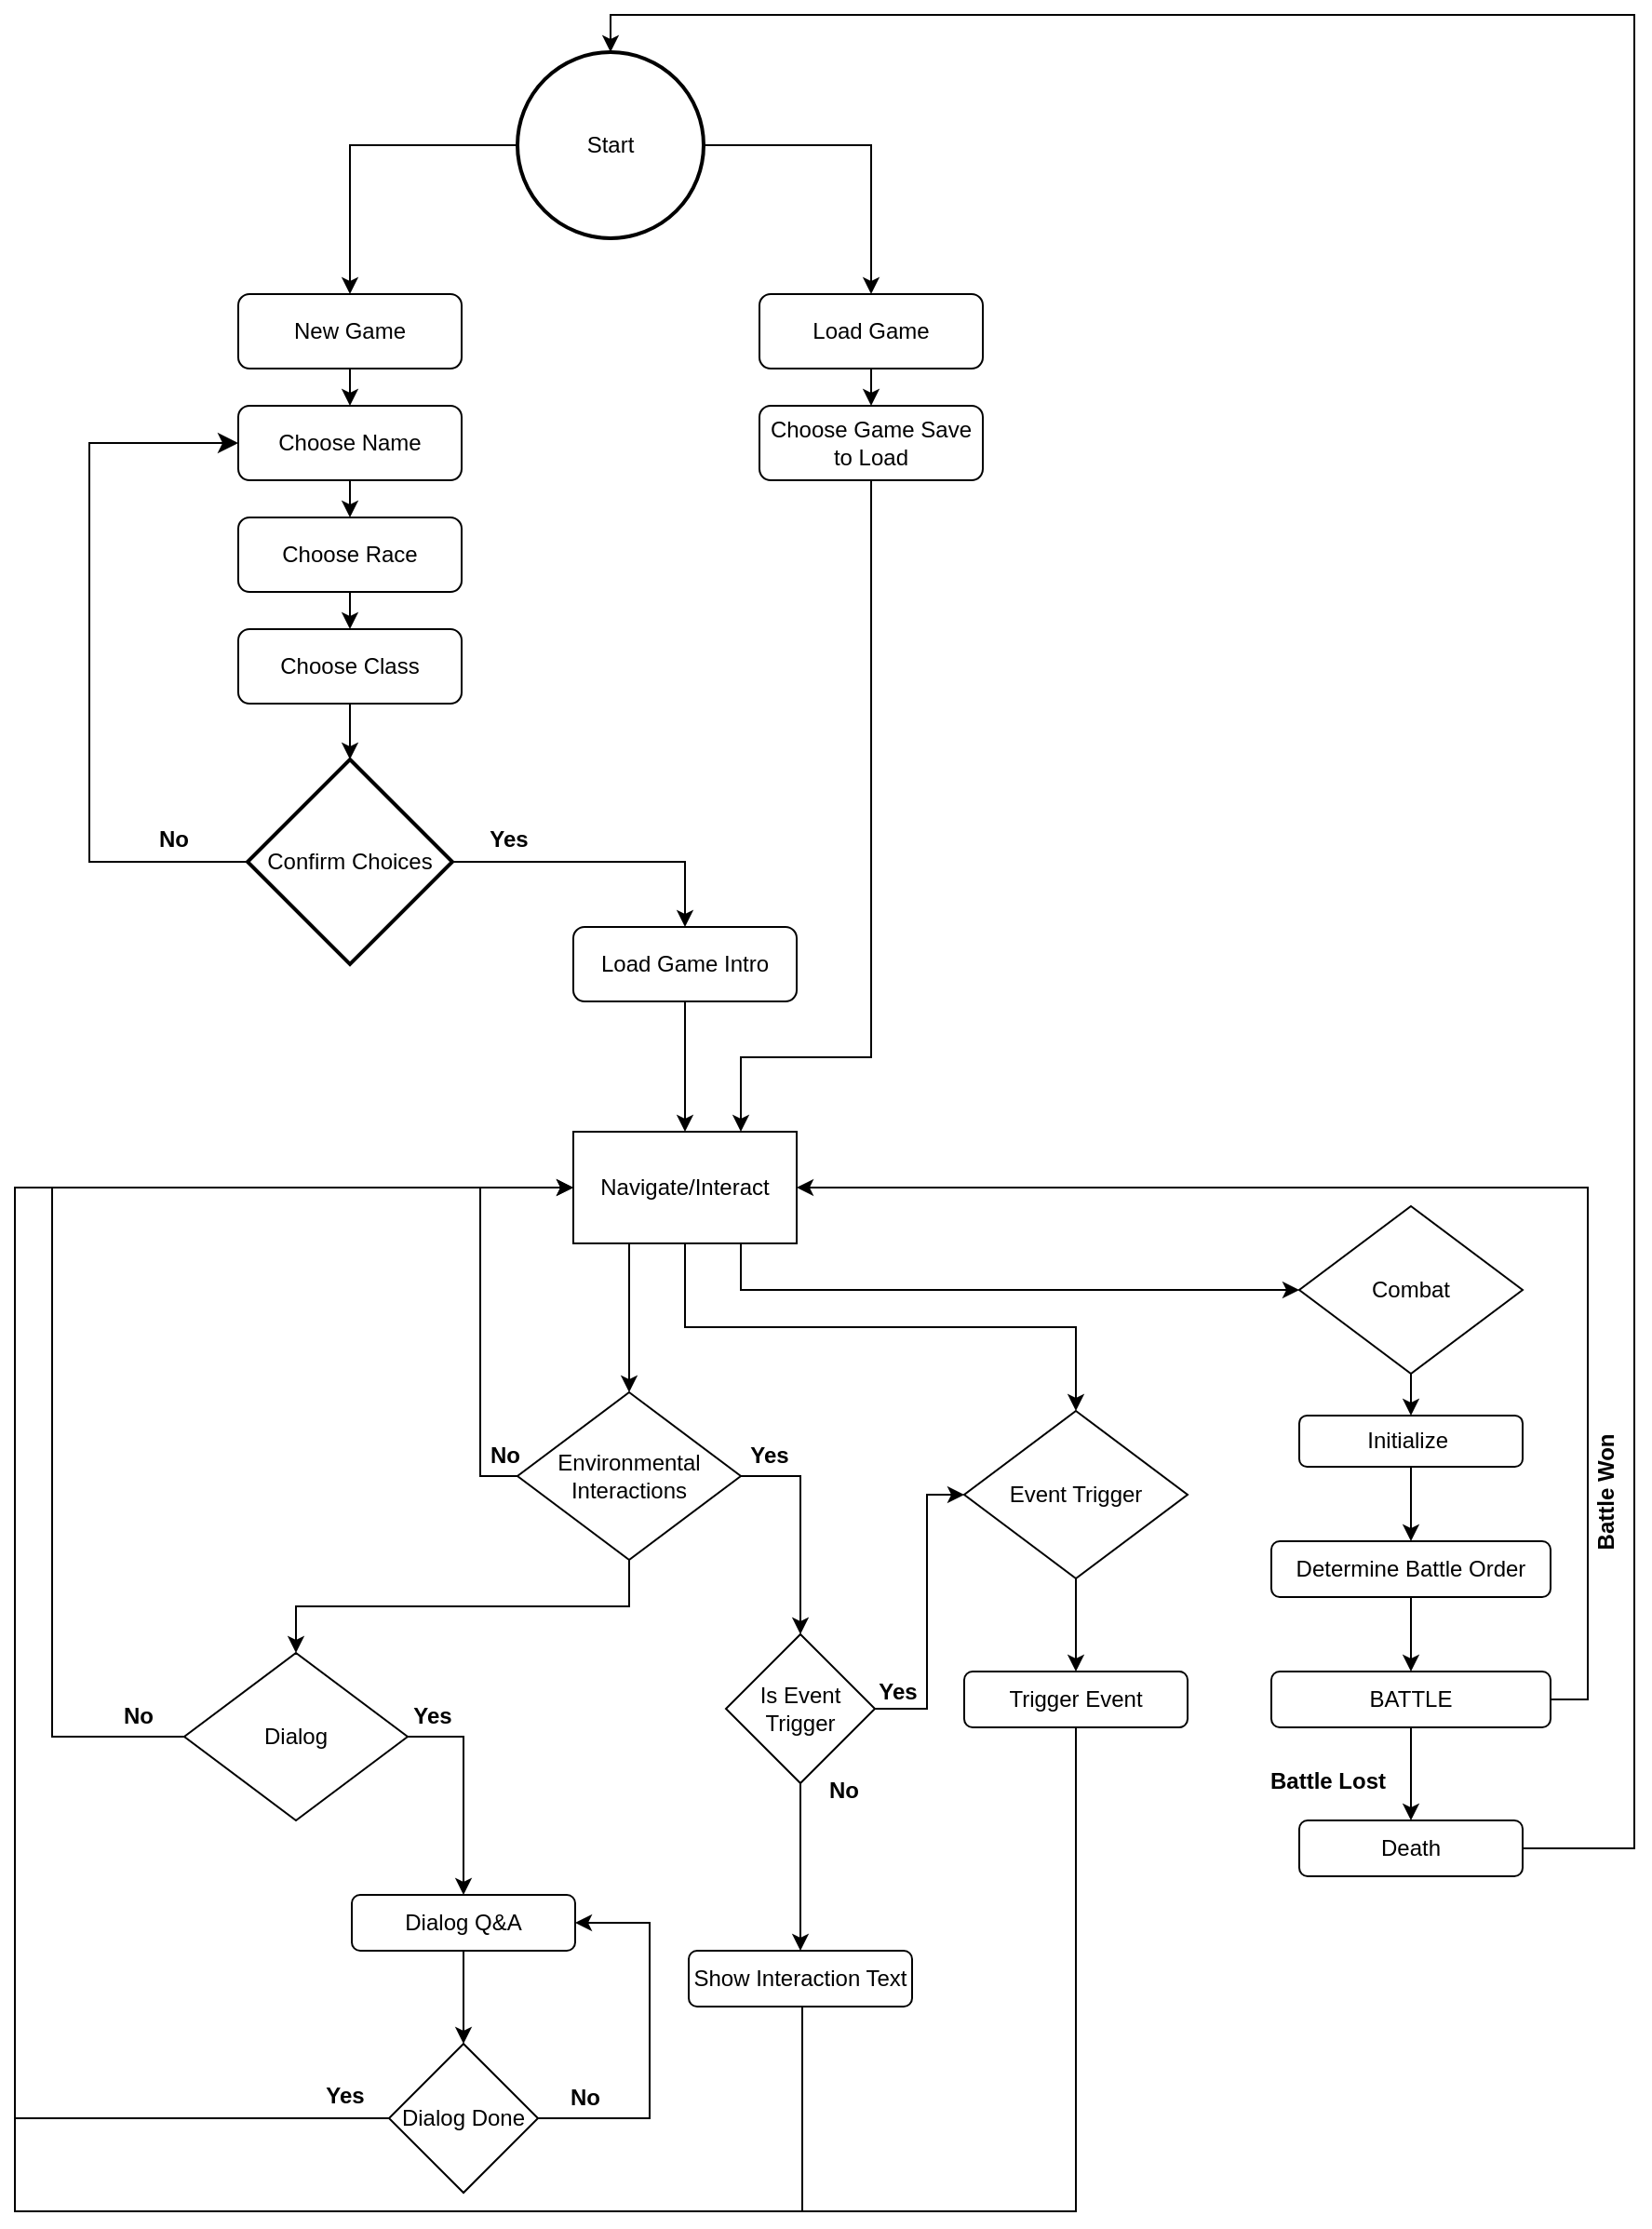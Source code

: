 <mxfile version="22.1.16" type="device">
  <diagram id="C5RBs43oDa-KdzZeNtuy" name="Page-1">
    <mxGraphModel dx="1098" dy="820" grid="1" gridSize="10" guides="1" tooltips="1" connect="1" arrows="1" fold="1" page="1" pageScale="1" pageWidth="1100" pageHeight="1700" math="0" shadow="0">
      <root>
        <mxCell id="WIyWlLk6GJQsqaUBKTNV-0" />
        <mxCell id="WIyWlLk6GJQsqaUBKTNV-1" parent="WIyWlLk6GJQsqaUBKTNV-0" />
        <mxCell id="10XLWMJ3KEsQBB2ezTJx-0" value="New Game" style="rounded=1;whiteSpace=wrap;html=1;" parent="WIyWlLk6GJQsqaUBKTNV-1" vertex="1">
          <mxGeometry x="180" y="160" width="120" height="40" as="geometry" />
        </mxCell>
        <mxCell id="10XLWMJ3KEsQBB2ezTJx-8" value="" style="endArrow=classic;html=1;rounded=0;entryX=0.5;entryY=0;entryDx=0;entryDy=0;exitX=0;exitY=0.5;exitDx=0;exitDy=0;exitPerimeter=0;" parent="WIyWlLk6GJQsqaUBKTNV-1" source="10XLWMJ3KEsQBB2ezTJx-11" target="10XLWMJ3KEsQBB2ezTJx-0" edge="1">
          <mxGeometry width="50" height="50" relative="1" as="geometry">
            <mxPoint x="320" y="80" as="sourcePoint" />
            <mxPoint x="370" y="160" as="targetPoint" />
            <Array as="points">
              <mxPoint x="240" y="80" />
            </Array>
          </mxGeometry>
        </mxCell>
        <mxCell id="10XLWMJ3KEsQBB2ezTJx-9" value="Load Game" style="rounded=1;whiteSpace=wrap;html=1;" parent="WIyWlLk6GJQsqaUBKTNV-1" vertex="1">
          <mxGeometry x="460" y="160" width="120" height="40" as="geometry" />
        </mxCell>
        <mxCell id="10XLWMJ3KEsQBB2ezTJx-10" value="" style="endArrow=classic;html=1;rounded=0;entryX=0.5;entryY=0;entryDx=0;entryDy=0;exitX=1;exitY=0.5;exitDx=0;exitDy=0;exitPerimeter=0;" parent="WIyWlLk6GJQsqaUBKTNV-1" source="10XLWMJ3KEsQBB2ezTJx-11" target="10XLWMJ3KEsQBB2ezTJx-9" edge="1">
          <mxGeometry width="50" height="50" relative="1" as="geometry">
            <mxPoint x="440" y="80" as="sourcePoint" />
            <mxPoint x="580" y="150" as="targetPoint" />
            <Array as="points">
              <mxPoint x="520" y="80" />
            </Array>
          </mxGeometry>
        </mxCell>
        <mxCell id="10XLWMJ3KEsQBB2ezTJx-11" value="Start" style="strokeWidth=2;html=1;shape=mxgraph.flowchart.start_2;whiteSpace=wrap;" parent="WIyWlLk6GJQsqaUBKTNV-1" vertex="1">
          <mxGeometry x="330" y="30" width="100" height="100" as="geometry" />
        </mxCell>
        <mxCell id="10XLWMJ3KEsQBB2ezTJx-12" value="Choose Name" style="rounded=1;whiteSpace=wrap;html=1;" parent="WIyWlLk6GJQsqaUBKTNV-1" vertex="1">
          <mxGeometry x="180" y="220" width="120" height="40" as="geometry" />
        </mxCell>
        <mxCell id="10XLWMJ3KEsQBB2ezTJx-13" value="Choose Race" style="rounded=1;whiteSpace=wrap;html=1;" parent="WIyWlLk6GJQsqaUBKTNV-1" vertex="1">
          <mxGeometry x="180" y="280" width="120" height="40" as="geometry" />
        </mxCell>
        <mxCell id="10XLWMJ3KEsQBB2ezTJx-14" value="Choose Class" style="rounded=1;whiteSpace=wrap;html=1;" parent="WIyWlLk6GJQsqaUBKTNV-1" vertex="1">
          <mxGeometry x="180" y="340" width="120" height="40" as="geometry" />
        </mxCell>
        <mxCell id="10XLWMJ3KEsQBB2ezTJx-17" value="" style="endArrow=classic;html=1;rounded=0;exitX=0.5;exitY=1;exitDx=0;exitDy=0;entryX=0.5;entryY=0;entryDx=0;entryDy=0;" parent="WIyWlLk6GJQsqaUBKTNV-1" source="10XLWMJ3KEsQBB2ezTJx-0" target="10XLWMJ3KEsQBB2ezTJx-12" edge="1">
          <mxGeometry width="50" height="50" relative="1" as="geometry">
            <mxPoint x="390" y="330" as="sourcePoint" />
            <mxPoint x="440" y="280" as="targetPoint" />
          </mxGeometry>
        </mxCell>
        <mxCell id="10XLWMJ3KEsQBB2ezTJx-18" value="" style="endArrow=classic;html=1;rounded=0;exitX=0.5;exitY=1;exitDx=0;exitDy=0;entryX=0.5;entryY=0;entryDx=0;entryDy=0;" parent="WIyWlLk6GJQsqaUBKTNV-1" source="10XLWMJ3KEsQBB2ezTJx-12" target="10XLWMJ3KEsQBB2ezTJx-13" edge="1">
          <mxGeometry width="50" height="50" relative="1" as="geometry">
            <mxPoint x="390" y="330" as="sourcePoint" />
            <mxPoint x="440" y="280" as="targetPoint" />
          </mxGeometry>
        </mxCell>
        <mxCell id="10XLWMJ3KEsQBB2ezTJx-19" value="" style="endArrow=classic;html=1;rounded=0;exitX=0.5;exitY=1;exitDx=0;exitDy=0;entryX=0.5;entryY=0;entryDx=0;entryDy=0;" parent="WIyWlLk6GJQsqaUBKTNV-1" source="10XLWMJ3KEsQBB2ezTJx-13" target="10XLWMJ3KEsQBB2ezTJx-14" edge="1">
          <mxGeometry width="50" height="50" relative="1" as="geometry">
            <mxPoint x="350" y="380" as="sourcePoint" />
            <mxPoint x="400" y="330" as="targetPoint" />
          </mxGeometry>
        </mxCell>
        <mxCell id="10XLWMJ3KEsQBB2ezTJx-20" value="Confirm Choices" style="strokeWidth=2;html=1;shape=mxgraph.flowchart.decision;whiteSpace=wrap;" parent="WIyWlLk6GJQsqaUBKTNV-1" vertex="1">
          <mxGeometry x="185" y="410" width="110" height="110" as="geometry" />
        </mxCell>
        <mxCell id="10XLWMJ3KEsQBB2ezTJx-21" value="" style="endArrow=classic;html=1;rounded=0;exitX=1;exitY=0.5;exitDx=0;exitDy=0;exitPerimeter=0;entryX=0.5;entryY=0;entryDx=0;entryDy=0;" parent="WIyWlLk6GJQsqaUBKTNV-1" source="10XLWMJ3KEsQBB2ezTJx-20" target="10XLWMJ3KEsQBB2ezTJx-30" edge="1">
          <mxGeometry width="50" height="50" relative="1" as="geometry">
            <mxPoint x="390" y="430" as="sourcePoint" />
            <mxPoint x="420" y="560" as="targetPoint" />
            <Array as="points">
              <mxPoint x="420" y="465" />
            </Array>
          </mxGeometry>
        </mxCell>
        <mxCell id="10XLWMJ3KEsQBB2ezTJx-22" value="&lt;font style=&quot;font-size: 12px;&quot;&gt;Yes&lt;/font&gt;" style="text;strokeColor=none;fillColor=none;html=1;fontSize=24;fontStyle=1;verticalAlign=middle;align=center;" parent="WIyWlLk6GJQsqaUBKTNV-1" vertex="1">
          <mxGeometry x="300" y="439" width="50" height="20" as="geometry" />
        </mxCell>
        <mxCell id="10XLWMJ3KEsQBB2ezTJx-25" value="" style="edgeStyle=segmentEdgeStyle;endArrow=classic;html=1;curved=0;rounded=0;endSize=8;startSize=8;exitX=0;exitY=0.5;exitDx=0;exitDy=0;exitPerimeter=0;entryX=0;entryY=0.5;entryDx=0;entryDy=0;" parent="WIyWlLk6GJQsqaUBKTNV-1" source="10XLWMJ3KEsQBB2ezTJx-20" target="10XLWMJ3KEsQBB2ezTJx-12" edge="1">
          <mxGeometry width="50" height="50" relative="1" as="geometry">
            <mxPoint x="390" y="430" as="sourcePoint" />
            <mxPoint x="130" y="240" as="targetPoint" />
            <Array as="points">
              <mxPoint x="100" y="465" />
              <mxPoint x="100" y="240" />
            </Array>
          </mxGeometry>
        </mxCell>
        <mxCell id="10XLWMJ3KEsQBB2ezTJx-26" value="&lt;span style=&quot;font-size: 12px;&quot;&gt;No&lt;/span&gt;" style="text;strokeColor=none;fillColor=none;html=1;fontSize=24;fontStyle=1;verticalAlign=middle;align=center;" parent="WIyWlLk6GJQsqaUBKTNV-1" vertex="1">
          <mxGeometry x="120" y="439" width="50" height="20" as="geometry" />
        </mxCell>
        <mxCell id="10XLWMJ3KEsQBB2ezTJx-27" value="Choose Game Save to Load" style="rounded=1;whiteSpace=wrap;html=1;" parent="WIyWlLk6GJQsqaUBKTNV-1" vertex="1">
          <mxGeometry x="460" y="220" width="120" height="40" as="geometry" />
        </mxCell>
        <mxCell id="10XLWMJ3KEsQBB2ezTJx-28" value="" style="endArrow=classic;html=1;rounded=0;exitX=0.5;exitY=1;exitDx=0;exitDy=0;entryX=0.5;entryY=0;entryDx=0;entryDy=0;" parent="WIyWlLk6GJQsqaUBKTNV-1" source="10XLWMJ3KEsQBB2ezTJx-9" target="10XLWMJ3KEsQBB2ezTJx-27" edge="1">
          <mxGeometry width="50" height="50" relative="1" as="geometry">
            <mxPoint x="390" y="330" as="sourcePoint" />
            <mxPoint x="440" y="280" as="targetPoint" />
          </mxGeometry>
        </mxCell>
        <mxCell id="10XLWMJ3KEsQBB2ezTJx-29" value="" style="endArrow=classic;html=1;rounded=0;exitX=0.5;exitY=1;exitDx=0;exitDy=0;entryX=0.5;entryY=0;entryDx=0;entryDy=0;entryPerimeter=0;" parent="WIyWlLk6GJQsqaUBKTNV-1" source="10XLWMJ3KEsQBB2ezTJx-14" target="10XLWMJ3KEsQBB2ezTJx-20" edge="1">
          <mxGeometry width="50" height="50" relative="1" as="geometry">
            <mxPoint x="390" y="430" as="sourcePoint" />
            <mxPoint x="440" y="380" as="targetPoint" />
          </mxGeometry>
        </mxCell>
        <mxCell id="10XLWMJ3KEsQBB2ezTJx-30" value="Load Game Intro" style="rounded=1;whiteSpace=wrap;html=1;" parent="WIyWlLk6GJQsqaUBKTNV-1" vertex="1">
          <mxGeometry x="360" y="500" width="120" height="40" as="geometry" />
        </mxCell>
        <mxCell id="10XLWMJ3KEsQBB2ezTJx-70" style="edgeStyle=orthogonalEdgeStyle;rounded=0;orthogonalLoop=1;jettySize=auto;html=1;exitX=0.25;exitY=1;exitDx=0;exitDy=0;entryX=0.5;entryY=0;entryDx=0;entryDy=0;" parent="WIyWlLk6GJQsqaUBKTNV-1" source="10XLWMJ3KEsQBB2ezTJx-31" target="10XLWMJ3KEsQBB2ezTJx-37" edge="1">
          <mxGeometry relative="1" as="geometry" />
        </mxCell>
        <mxCell id="10XLWMJ3KEsQBB2ezTJx-72" style="edgeStyle=orthogonalEdgeStyle;rounded=0;orthogonalLoop=1;jettySize=auto;html=1;exitX=0.75;exitY=1;exitDx=0;exitDy=0;entryX=0;entryY=0.5;entryDx=0;entryDy=0;" parent="WIyWlLk6GJQsqaUBKTNV-1" source="10XLWMJ3KEsQBB2ezTJx-31" target="10XLWMJ3KEsQBB2ezTJx-39" edge="1">
          <mxGeometry relative="1" as="geometry" />
        </mxCell>
        <mxCell id="10XLWMJ3KEsQBB2ezTJx-84" style="edgeStyle=orthogonalEdgeStyle;rounded=0;orthogonalLoop=1;jettySize=auto;html=1;exitX=0.5;exitY=1;exitDx=0;exitDy=0;entryX=0.5;entryY=0;entryDx=0;entryDy=0;" parent="WIyWlLk6GJQsqaUBKTNV-1" source="10XLWMJ3KEsQBB2ezTJx-31" target="10XLWMJ3KEsQBB2ezTJx-41" edge="1">
          <mxGeometry relative="1" as="geometry" />
        </mxCell>
        <mxCell id="10XLWMJ3KEsQBB2ezTJx-31" value="Navigate/Interact" style="rounded=0;whiteSpace=wrap;html=1;" parent="WIyWlLk6GJQsqaUBKTNV-1" vertex="1">
          <mxGeometry x="360" y="610" width="120" height="60" as="geometry" />
        </mxCell>
        <mxCell id="10XLWMJ3KEsQBB2ezTJx-32" value="" style="endArrow=classic;html=1;rounded=0;exitX=0.5;exitY=1;exitDx=0;exitDy=0;entryX=0.5;entryY=0;entryDx=0;entryDy=0;" parent="WIyWlLk6GJQsqaUBKTNV-1" source="10XLWMJ3KEsQBB2ezTJx-30" target="10XLWMJ3KEsQBB2ezTJx-31" edge="1">
          <mxGeometry width="50" height="50" relative="1" as="geometry">
            <mxPoint x="480" y="620" as="sourcePoint" />
            <mxPoint x="530" y="570" as="targetPoint" />
          </mxGeometry>
        </mxCell>
        <mxCell id="10XLWMJ3KEsQBB2ezTJx-33" value="" style="endArrow=classic;html=1;rounded=0;exitX=0.5;exitY=1;exitDx=0;exitDy=0;entryX=0.75;entryY=0;entryDx=0;entryDy=0;" parent="WIyWlLk6GJQsqaUBKTNV-1" source="10XLWMJ3KEsQBB2ezTJx-27" target="10XLWMJ3KEsQBB2ezTJx-31" edge="1">
          <mxGeometry width="50" height="50" relative="1" as="geometry">
            <mxPoint x="480" y="420" as="sourcePoint" />
            <mxPoint x="530" y="370" as="targetPoint" />
            <Array as="points">
              <mxPoint x="520" y="570" />
              <mxPoint x="450" y="570" />
            </Array>
          </mxGeometry>
        </mxCell>
        <mxCell id="10XLWMJ3KEsQBB2ezTJx-81" style="edgeStyle=orthogonalEdgeStyle;rounded=0;orthogonalLoop=1;jettySize=auto;html=1;exitX=0.5;exitY=1;exitDx=0;exitDy=0;entryX=0.5;entryY=0;entryDx=0;entryDy=0;" parent="WIyWlLk6GJQsqaUBKTNV-1" source="10XLWMJ3KEsQBB2ezTJx-37" target="10XLWMJ3KEsQBB2ezTJx-38" edge="1">
          <mxGeometry relative="1" as="geometry" />
        </mxCell>
        <mxCell id="10XLWMJ3KEsQBB2ezTJx-37" value="Environmental Interactions" style="rhombus;whiteSpace=wrap;html=1;" parent="WIyWlLk6GJQsqaUBKTNV-1" vertex="1">
          <mxGeometry x="330" y="750" width="120" height="90" as="geometry" />
        </mxCell>
        <mxCell id="10XLWMJ3KEsQBB2ezTJx-83" style="edgeStyle=orthogonalEdgeStyle;rounded=0;orthogonalLoop=1;jettySize=auto;html=1;exitX=0;exitY=0.5;exitDx=0;exitDy=0;entryX=0;entryY=0.5;entryDx=0;entryDy=0;" parent="WIyWlLk6GJQsqaUBKTNV-1" source="10XLWMJ3KEsQBB2ezTJx-38" target="10XLWMJ3KEsQBB2ezTJx-31" edge="1">
          <mxGeometry relative="1" as="geometry">
            <mxPoint x="100" y="640.0" as="targetPoint" />
            <Array as="points">
              <mxPoint x="80" y="935" />
              <mxPoint x="80" y="640" />
            </Array>
          </mxGeometry>
        </mxCell>
        <mxCell id="10XLWMJ3KEsQBB2ezTJx-38" value="Dialog" style="rhombus;whiteSpace=wrap;html=1;" parent="WIyWlLk6GJQsqaUBKTNV-1" vertex="1">
          <mxGeometry x="151" y="890" width="120" height="90" as="geometry" />
        </mxCell>
        <mxCell id="10XLWMJ3KEsQBB2ezTJx-86" style="edgeStyle=orthogonalEdgeStyle;rounded=0;orthogonalLoop=1;jettySize=auto;html=1;exitX=0.5;exitY=1;exitDx=0;exitDy=0;entryX=0.5;entryY=0;entryDx=0;entryDy=0;" parent="WIyWlLk6GJQsqaUBKTNV-1" source="10XLWMJ3KEsQBB2ezTJx-39" target="10XLWMJ3KEsQBB2ezTJx-85" edge="1">
          <mxGeometry relative="1" as="geometry" />
        </mxCell>
        <mxCell id="10XLWMJ3KEsQBB2ezTJx-39" value="Combat" style="rhombus;whiteSpace=wrap;html=1;" parent="WIyWlLk6GJQsqaUBKTNV-1" vertex="1">
          <mxGeometry x="750" y="650" width="120" height="90" as="geometry" />
        </mxCell>
        <mxCell id="10XLWMJ3KEsQBB2ezTJx-102" style="edgeStyle=orthogonalEdgeStyle;rounded=0;orthogonalLoop=1;jettySize=auto;html=1;exitX=0.5;exitY=1;exitDx=0;exitDy=0;entryX=0.5;entryY=0;entryDx=0;entryDy=0;" parent="WIyWlLk6GJQsqaUBKTNV-1" source="10XLWMJ3KEsQBB2ezTJx-41" target="10XLWMJ3KEsQBB2ezTJx-101" edge="1">
          <mxGeometry relative="1" as="geometry" />
        </mxCell>
        <mxCell id="10XLWMJ3KEsQBB2ezTJx-41" value="Event Trigger" style="rhombus;whiteSpace=wrap;html=1;" parent="WIyWlLk6GJQsqaUBKTNV-1" vertex="1">
          <mxGeometry x="570" y="760" width="120" height="90" as="geometry" />
        </mxCell>
        <mxCell id="10XLWMJ3KEsQBB2ezTJx-42" value="&lt;span style=&quot;font-size: 12px;&quot;&gt;No&lt;/span&gt;" style="text;strokeColor=none;fillColor=none;html=1;fontSize=24;fontStyle=1;verticalAlign=middle;align=center;" parent="WIyWlLk6GJQsqaUBKTNV-1" vertex="1">
          <mxGeometry x="101" y="910" width="50" height="20" as="geometry" />
        </mxCell>
        <mxCell id="10XLWMJ3KEsQBB2ezTJx-43" value="&lt;span style=&quot;font-size: 12px;&quot;&gt;No&lt;/span&gt;" style="text;strokeColor=none;fillColor=none;html=1;fontSize=24;fontStyle=1;verticalAlign=middle;align=center;" parent="WIyWlLk6GJQsqaUBKTNV-1" vertex="1">
          <mxGeometry x="298" y="770" width="50" height="20" as="geometry" />
        </mxCell>
        <mxCell id="10XLWMJ3KEsQBB2ezTJx-46" value="Dialog Q&amp;amp;A" style="rounded=1;whiteSpace=wrap;html=1;" parent="WIyWlLk6GJQsqaUBKTNV-1" vertex="1">
          <mxGeometry x="241" y="1020" width="120" height="30" as="geometry" />
        </mxCell>
        <mxCell id="10XLWMJ3KEsQBB2ezTJx-47" value="&lt;font style=&quot;font-size: 12px;&quot;&gt;Yes&lt;/font&gt;" style="text;strokeColor=none;fillColor=none;html=1;fontSize=24;fontStyle=1;verticalAlign=middle;align=center;" parent="WIyWlLk6GJQsqaUBKTNV-1" vertex="1">
          <mxGeometry x="259" y="910" width="50" height="20" as="geometry" />
        </mxCell>
        <mxCell id="10XLWMJ3KEsQBB2ezTJx-48" value="" style="endArrow=classic;html=1;rounded=0;exitX=1;exitY=0.5;exitDx=0;exitDy=0;entryX=0.5;entryY=0;entryDx=0;entryDy=0;" parent="WIyWlLk6GJQsqaUBKTNV-1" source="10XLWMJ3KEsQBB2ezTJx-38" target="10XLWMJ3KEsQBB2ezTJx-46" edge="1">
          <mxGeometry width="50" height="50" relative="1" as="geometry">
            <mxPoint x="271" y="950" as="sourcePoint" />
            <mxPoint x="321" y="900" as="targetPoint" />
            <Array as="points">
              <mxPoint x="301" y="935" />
            </Array>
          </mxGeometry>
        </mxCell>
        <mxCell id="10XLWMJ3KEsQBB2ezTJx-49" value="Dialog Done" style="rhombus;whiteSpace=wrap;html=1;" parent="WIyWlLk6GJQsqaUBKTNV-1" vertex="1">
          <mxGeometry x="261" y="1100" width="80" height="80" as="geometry" />
        </mxCell>
        <mxCell id="10XLWMJ3KEsQBB2ezTJx-50" value="&lt;font style=&quot;font-size: 12px;&quot;&gt;Yes&lt;/font&gt;" style="text;strokeColor=none;fillColor=none;html=1;fontSize=24;fontStyle=1;verticalAlign=middle;align=center;" parent="WIyWlLk6GJQsqaUBKTNV-1" vertex="1">
          <mxGeometry x="212" y="1114" width="50" height="20" as="geometry" />
        </mxCell>
        <mxCell id="10XLWMJ3KEsQBB2ezTJx-52" value="" style="endArrow=classic;html=1;rounded=0;exitX=0.5;exitY=1;exitDx=0;exitDy=0;entryX=0.5;entryY=0;entryDx=0;entryDy=0;" parent="WIyWlLk6GJQsqaUBKTNV-1" source="10XLWMJ3KEsQBB2ezTJx-46" target="10XLWMJ3KEsQBB2ezTJx-49" edge="1">
          <mxGeometry width="50" height="50" relative="1" as="geometry">
            <mxPoint x="271" y="1020" as="sourcePoint" />
            <mxPoint x="321" y="970" as="targetPoint" />
          </mxGeometry>
        </mxCell>
        <mxCell id="10XLWMJ3KEsQBB2ezTJx-53" value="&lt;span style=&quot;font-size: 12px;&quot;&gt;No&lt;/span&gt;" style="text;strokeColor=none;fillColor=none;html=1;fontSize=24;fontStyle=1;verticalAlign=middle;align=center;" parent="WIyWlLk6GJQsqaUBKTNV-1" vertex="1">
          <mxGeometry x="341" y="1115" width="50" height="20" as="geometry" />
        </mxCell>
        <mxCell id="10XLWMJ3KEsQBB2ezTJx-54" value="" style="endArrow=classic;html=1;rounded=0;exitX=1;exitY=0.5;exitDx=0;exitDy=0;entryX=1;entryY=0.5;entryDx=0;entryDy=0;" parent="WIyWlLk6GJQsqaUBKTNV-1" source="10XLWMJ3KEsQBB2ezTJx-49" target="10XLWMJ3KEsQBB2ezTJx-46" edge="1">
          <mxGeometry width="50" height="50" relative="1" as="geometry">
            <mxPoint x="271" y="1020" as="sourcePoint" />
            <mxPoint x="321" y="970" as="targetPoint" />
            <Array as="points">
              <mxPoint x="401" y="1140" />
              <mxPoint x="401" y="1035" />
            </Array>
          </mxGeometry>
        </mxCell>
        <mxCell id="10XLWMJ3KEsQBB2ezTJx-55" value="" style="endArrow=none;html=1;rounded=0;exitX=0;exitY=0.5;exitDx=0;exitDy=0;entryX=0;entryY=0.5;entryDx=0;entryDy=0;" parent="WIyWlLk6GJQsqaUBKTNV-1" source="10XLWMJ3KEsQBB2ezTJx-37" target="10XLWMJ3KEsQBB2ezTJx-31" edge="1">
          <mxGeometry width="50" height="50" relative="1" as="geometry">
            <mxPoint x="410" y="750" as="sourcePoint" />
            <mxPoint x="460" y="700" as="targetPoint" />
            <Array as="points">
              <mxPoint x="310" y="795" />
              <mxPoint x="310" y="640" />
            </Array>
          </mxGeometry>
        </mxCell>
        <mxCell id="10XLWMJ3KEsQBB2ezTJx-57" value="" style="endArrow=classic;html=1;rounded=0;exitX=1;exitY=0.5;exitDx=0;exitDy=0;entryX=0.5;entryY=0;entryDx=0;entryDy=0;" parent="WIyWlLk6GJQsqaUBKTNV-1" source="10XLWMJ3KEsQBB2ezTJx-37" target="10XLWMJ3KEsQBB2ezTJx-59" edge="1">
          <mxGeometry width="50" height="50" relative="1" as="geometry">
            <mxPoint x="452" y="795" as="sourcePoint" />
            <mxPoint x="482" y="880" as="targetPoint" />
            <Array as="points">
              <mxPoint x="482" y="795" />
            </Array>
          </mxGeometry>
        </mxCell>
        <mxCell id="10XLWMJ3KEsQBB2ezTJx-79" style="edgeStyle=orthogonalEdgeStyle;rounded=0;orthogonalLoop=1;jettySize=auto;html=1;exitX=0.5;exitY=1;exitDx=0;exitDy=0;entryX=0.5;entryY=0;entryDx=0;entryDy=0;" parent="WIyWlLk6GJQsqaUBKTNV-1" source="10XLWMJ3KEsQBB2ezTJx-59" target="10XLWMJ3KEsQBB2ezTJx-104" edge="1">
          <mxGeometry relative="1" as="geometry">
            <mxPoint x="483" y="1050.0" as="targetPoint" />
          </mxGeometry>
        </mxCell>
        <mxCell id="10XLWMJ3KEsQBB2ezTJx-59" value="Is Event Trigger" style="rhombus;whiteSpace=wrap;html=1;" parent="WIyWlLk6GJQsqaUBKTNV-1" vertex="1">
          <mxGeometry x="442" y="880" width="80" height="80" as="geometry" />
        </mxCell>
        <mxCell id="10XLWMJ3KEsQBB2ezTJx-60" value="&lt;font style=&quot;font-size: 12px;&quot;&gt;Yes&lt;/font&gt;" style="text;strokeColor=none;fillColor=none;html=1;fontSize=24;fontStyle=1;verticalAlign=middle;align=center;" parent="WIyWlLk6GJQsqaUBKTNV-1" vertex="1">
          <mxGeometry x="509" y="897" width="50" height="20" as="geometry" />
        </mxCell>
        <mxCell id="10XLWMJ3KEsQBB2ezTJx-61" value="" style="endArrow=classic;html=1;rounded=0;exitX=1;exitY=0.5;exitDx=0;exitDy=0;entryX=0;entryY=0.5;entryDx=0;entryDy=0;" parent="WIyWlLk6GJQsqaUBKTNV-1" source="10XLWMJ3KEsQBB2ezTJx-59" target="10XLWMJ3KEsQBB2ezTJx-41" edge="1">
          <mxGeometry width="50" height="50" relative="1" as="geometry">
            <mxPoint x="530" y="880" as="sourcePoint" />
            <mxPoint x="580" y="830" as="targetPoint" />
            <Array as="points">
              <mxPoint x="550" y="920" />
              <mxPoint x="550" y="805" />
            </Array>
          </mxGeometry>
        </mxCell>
        <mxCell id="10XLWMJ3KEsQBB2ezTJx-62" value="&lt;span style=&quot;font-size: 12px;&quot;&gt;No&lt;/span&gt;" style="text;strokeColor=none;fillColor=none;html=1;fontSize=24;fontStyle=1;verticalAlign=middle;align=center;" parent="WIyWlLk6GJQsqaUBKTNV-1" vertex="1">
          <mxGeometry x="480" y="950" width="50" height="20" as="geometry" />
        </mxCell>
        <mxCell id="10XLWMJ3KEsQBB2ezTJx-64" value="&lt;font style=&quot;font-size: 12px;&quot;&gt;Yes&lt;/font&gt;" style="text;strokeColor=none;fillColor=none;html=1;fontSize=24;fontStyle=1;verticalAlign=middle;align=center;" parent="WIyWlLk6GJQsqaUBKTNV-1" vertex="1">
          <mxGeometry x="440" y="770" width="50" height="20" as="geometry" />
        </mxCell>
        <mxCell id="10XLWMJ3KEsQBB2ezTJx-74" value="&lt;font style=&quot;font-size: 12px;&quot;&gt;Battle Won&lt;/font&gt;" style="text;strokeColor=none;fillColor=none;html=1;fontSize=24;fontStyle=1;verticalAlign=middle;align=center;rotation=-90;" parent="WIyWlLk6GJQsqaUBKTNV-1" vertex="1">
          <mxGeometry x="886" y="794" width="50" height="20" as="geometry" />
        </mxCell>
        <mxCell id="10XLWMJ3KEsQBB2ezTJx-99" style="edgeStyle=orthogonalEdgeStyle;rounded=0;orthogonalLoop=1;jettySize=auto;html=1;entryX=0;entryY=0.5;entryDx=0;entryDy=0;exitX=0.5;exitY=1;exitDx=0;exitDy=0;" parent="WIyWlLk6GJQsqaUBKTNV-1" source="10XLWMJ3KEsQBB2ezTJx-104" target="10XLWMJ3KEsQBB2ezTJx-31" edge="1">
          <mxGeometry relative="1" as="geometry">
            <mxPoint x="483" y="1100" as="sourcePoint" />
            <Array as="points">
              <mxPoint x="483" y="1190" />
              <mxPoint x="60" y="1190" />
              <mxPoint x="60" y="640" />
            </Array>
          </mxGeometry>
        </mxCell>
        <mxCell id="10XLWMJ3KEsQBB2ezTJx-88" style="edgeStyle=orthogonalEdgeStyle;rounded=0;orthogonalLoop=1;jettySize=auto;html=1;exitX=0.5;exitY=1;exitDx=0;exitDy=0;entryX=0.5;entryY=0;entryDx=0;entryDy=0;" parent="WIyWlLk6GJQsqaUBKTNV-1" source="10XLWMJ3KEsQBB2ezTJx-85" target="10XLWMJ3KEsQBB2ezTJx-87" edge="1">
          <mxGeometry relative="1" as="geometry" />
        </mxCell>
        <mxCell id="10XLWMJ3KEsQBB2ezTJx-85" value="Initialize&amp;nbsp;" style="rounded=1;whiteSpace=wrap;html=1;" parent="WIyWlLk6GJQsqaUBKTNV-1" vertex="1">
          <mxGeometry x="750" y="762.5" width="120" height="27.5" as="geometry" />
        </mxCell>
        <mxCell id="10XLWMJ3KEsQBB2ezTJx-91" style="edgeStyle=orthogonalEdgeStyle;rounded=0;orthogonalLoop=1;jettySize=auto;html=1;exitX=0.5;exitY=1;exitDx=0;exitDy=0;entryX=0.5;entryY=0;entryDx=0;entryDy=0;" parent="WIyWlLk6GJQsqaUBKTNV-1" source="10XLWMJ3KEsQBB2ezTJx-87" target="10XLWMJ3KEsQBB2ezTJx-90" edge="1">
          <mxGeometry relative="1" as="geometry" />
        </mxCell>
        <mxCell id="10XLWMJ3KEsQBB2ezTJx-87" value="Determine Battle Order" style="rounded=1;whiteSpace=wrap;html=1;" parent="WIyWlLk6GJQsqaUBKTNV-1" vertex="1">
          <mxGeometry x="735" y="830" width="150" height="30" as="geometry" />
        </mxCell>
        <mxCell id="10XLWMJ3KEsQBB2ezTJx-93" style="edgeStyle=orthogonalEdgeStyle;rounded=0;orthogonalLoop=1;jettySize=auto;html=1;exitX=1;exitY=0.5;exitDx=0;exitDy=0;entryX=1;entryY=0.5;entryDx=0;entryDy=0;" parent="WIyWlLk6GJQsqaUBKTNV-1" source="10XLWMJ3KEsQBB2ezTJx-90" target="10XLWMJ3KEsQBB2ezTJx-31" edge="1">
          <mxGeometry relative="1" as="geometry" />
        </mxCell>
        <mxCell id="10XLWMJ3KEsQBB2ezTJx-95" style="edgeStyle=orthogonalEdgeStyle;rounded=0;orthogonalLoop=1;jettySize=auto;html=1;exitX=0.5;exitY=1;exitDx=0;exitDy=0;entryX=0.5;entryY=0;entryDx=0;entryDy=0;" parent="WIyWlLk6GJQsqaUBKTNV-1" source="10XLWMJ3KEsQBB2ezTJx-90" target="10XLWMJ3KEsQBB2ezTJx-94" edge="1">
          <mxGeometry relative="1" as="geometry" />
        </mxCell>
        <mxCell id="10XLWMJ3KEsQBB2ezTJx-90" value="BATTLE" style="rounded=1;whiteSpace=wrap;html=1;" parent="WIyWlLk6GJQsqaUBKTNV-1" vertex="1">
          <mxGeometry x="735" y="900" width="150" height="30" as="geometry" />
        </mxCell>
        <mxCell id="10XLWMJ3KEsQBB2ezTJx-94" value="Death" style="rounded=1;whiteSpace=wrap;html=1;" parent="WIyWlLk6GJQsqaUBKTNV-1" vertex="1">
          <mxGeometry x="750" y="980" width="120" height="30" as="geometry" />
        </mxCell>
        <mxCell id="10XLWMJ3KEsQBB2ezTJx-96" value="&lt;font style=&quot;font-size: 12px;&quot;&gt;Battle Lost&lt;/font&gt;" style="text;strokeColor=none;fillColor=none;html=1;fontSize=24;fontStyle=1;verticalAlign=middle;align=center;" parent="WIyWlLk6GJQsqaUBKTNV-1" vertex="1">
          <mxGeometry x="740" y="945" width="50" height="20" as="geometry" />
        </mxCell>
        <mxCell id="10XLWMJ3KEsQBB2ezTJx-97" style="edgeStyle=orthogonalEdgeStyle;rounded=0;orthogonalLoop=1;jettySize=auto;html=1;exitX=1;exitY=0.5;exitDx=0;exitDy=0;entryX=0.5;entryY=0;entryDx=0;entryDy=0;entryPerimeter=0;" parent="WIyWlLk6GJQsqaUBKTNV-1" source="10XLWMJ3KEsQBB2ezTJx-94" target="10XLWMJ3KEsQBB2ezTJx-11" edge="1">
          <mxGeometry relative="1" as="geometry">
            <Array as="points">
              <mxPoint x="930" y="995" />
              <mxPoint x="930" y="10" />
              <mxPoint x="380" y="10" />
            </Array>
          </mxGeometry>
        </mxCell>
        <mxCell id="10XLWMJ3KEsQBB2ezTJx-100" value="" style="endArrow=none;html=1;rounded=0;entryX=0;entryY=0.5;entryDx=0;entryDy=0;" parent="WIyWlLk6GJQsqaUBKTNV-1" target="10XLWMJ3KEsQBB2ezTJx-49" edge="1">
          <mxGeometry width="50" height="50" relative="1" as="geometry">
            <mxPoint x="60" y="1140" as="sourcePoint" />
            <mxPoint x="550" y="870" as="targetPoint" />
          </mxGeometry>
        </mxCell>
        <mxCell id="10XLWMJ3KEsQBB2ezTJx-101" value="Trigger Event" style="rounded=1;whiteSpace=wrap;html=1;" parent="WIyWlLk6GJQsqaUBKTNV-1" vertex="1">
          <mxGeometry x="570" y="900" width="120" height="30" as="geometry" />
        </mxCell>
        <mxCell id="10XLWMJ3KEsQBB2ezTJx-103" value="" style="endArrow=none;html=1;rounded=0;entryX=0.5;entryY=1;entryDx=0;entryDy=0;" parent="WIyWlLk6GJQsqaUBKTNV-1" target="10XLWMJ3KEsQBB2ezTJx-101" edge="1">
          <mxGeometry width="50" height="50" relative="1" as="geometry">
            <mxPoint x="480" y="1190" as="sourcePoint" />
            <mxPoint x="550" y="870" as="targetPoint" />
            <Array as="points">
              <mxPoint x="630" y="1190" />
            </Array>
          </mxGeometry>
        </mxCell>
        <mxCell id="10XLWMJ3KEsQBB2ezTJx-104" value="Show Interaction Text" style="rounded=1;whiteSpace=wrap;html=1;" parent="WIyWlLk6GJQsqaUBKTNV-1" vertex="1">
          <mxGeometry x="422" y="1050" width="120" height="30" as="geometry" />
        </mxCell>
      </root>
    </mxGraphModel>
  </diagram>
</mxfile>
